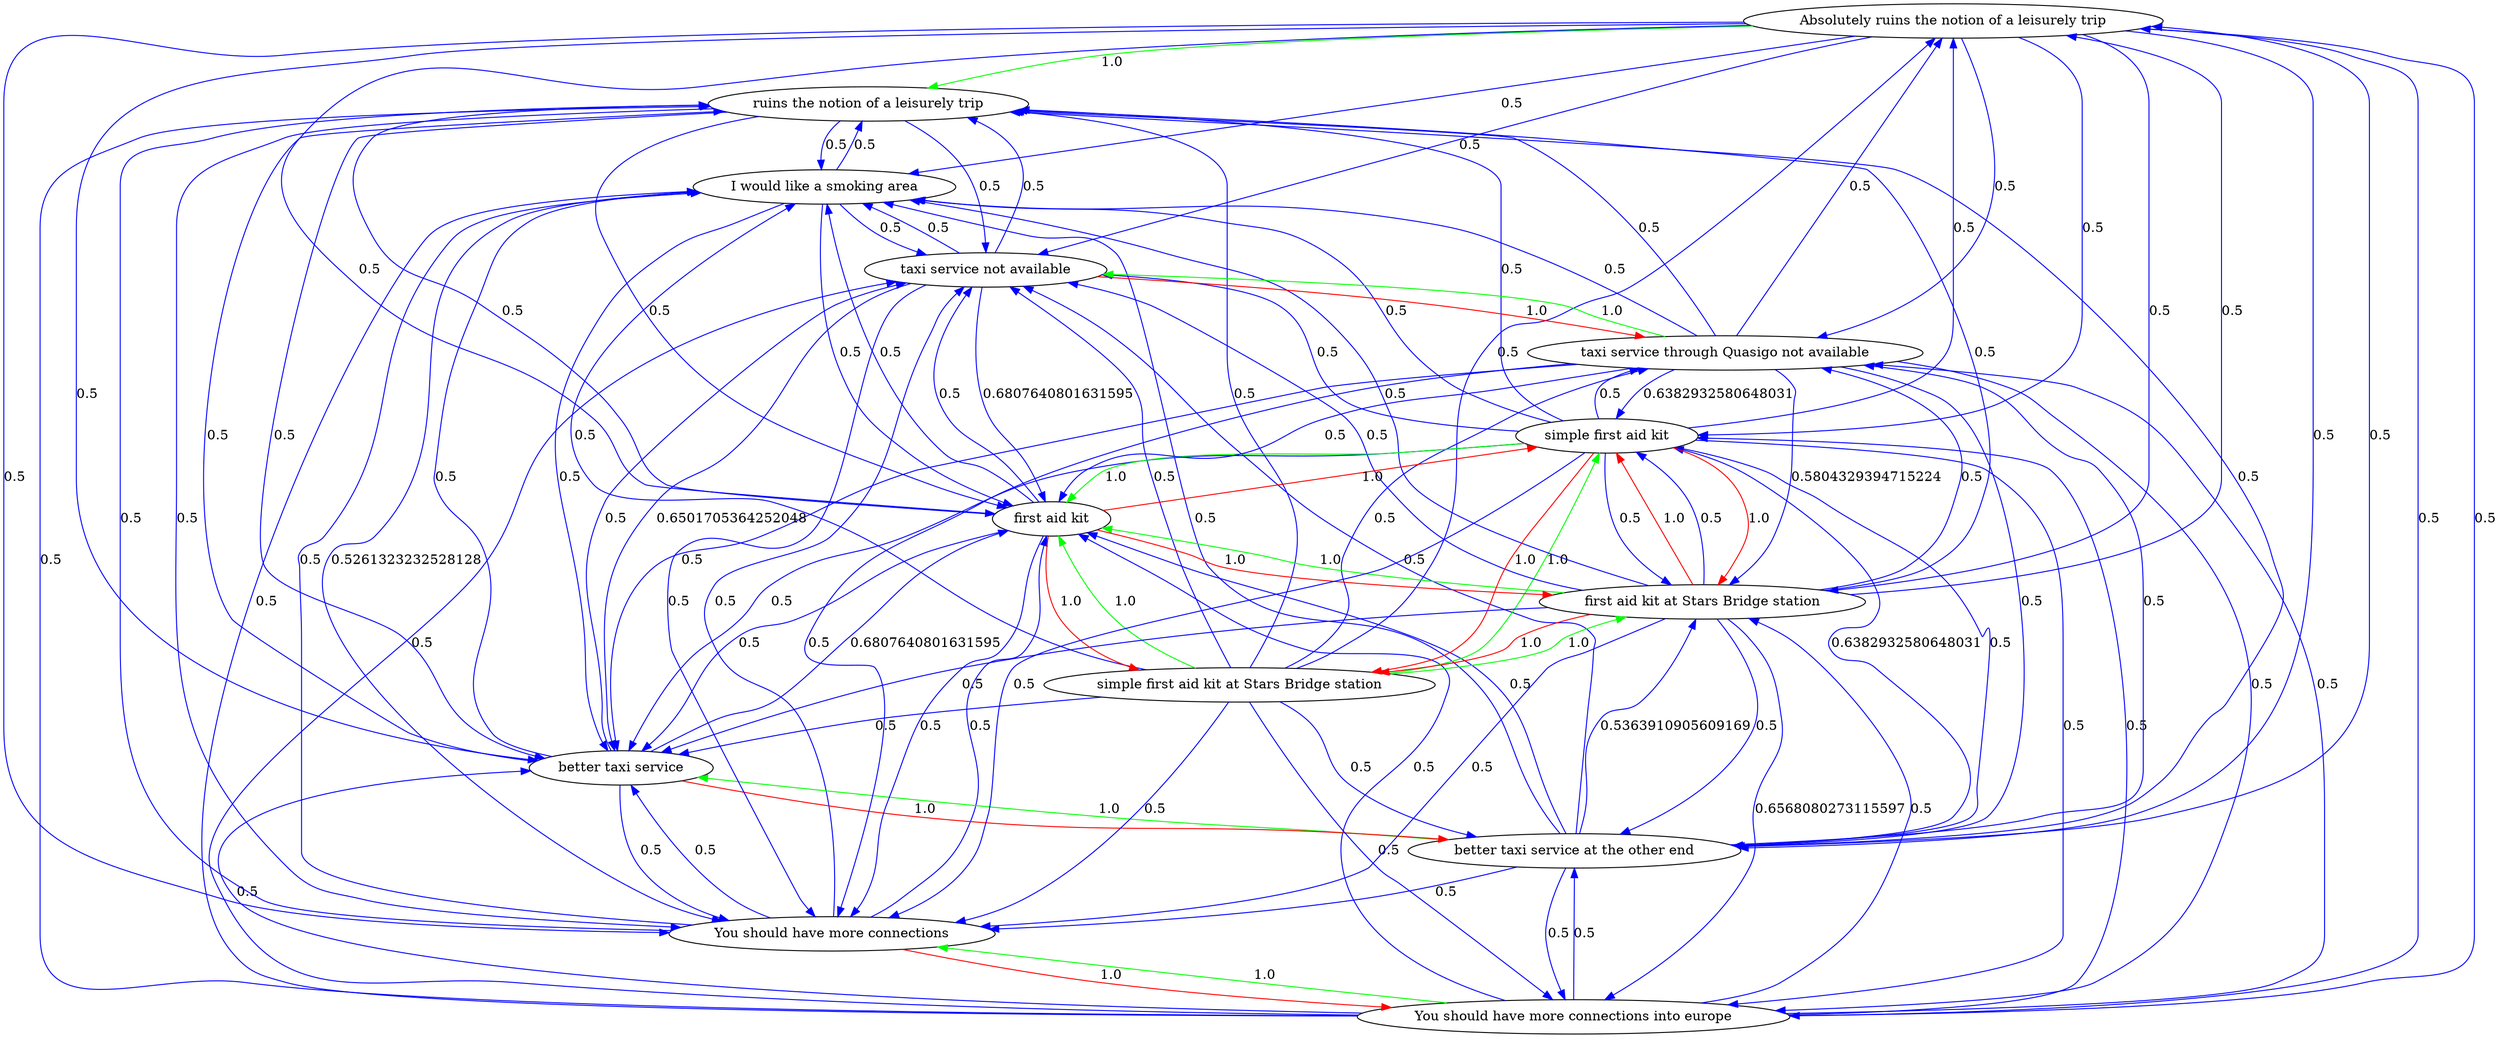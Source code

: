 digraph rawGraph {
"Absolutely ruins the notion of a leisurely trip";"ruins the notion of a leisurely trip";"I would like a smoking area";"You should have more connections into europe";"You should have more connections";"better taxi service at the other end";"better taxi service";"simple first aid kit at Stars Bridge station";"first aid kit at Stars Bridge station";"first aid kit";"simple first aid kit";"taxi service through Quasigo not available";"taxi service not available";"Absolutely ruins the notion of a leisurely trip" -> "ruins the notion of a leisurely trip" [label=1.0] [color=green]
"You should have more connections into europe" -> "You should have more connections" [label=1.0] [color=green]
"You should have more connections" -> "You should have more connections into europe" [label=1.0] [color=red]
"I would like a smoking area" -> "You should have more connections" [label=0.5261323232528128] [color=blue]
"You should have more connections" -> "I would like a smoking area" [label=0.5] [color=blue]
"You should have more connections" -> "ruins the notion of a leisurely trip" [label=0.5] [color=blue]
"ruins the notion of a leisurely trip" -> "You should have more connections" [label=0.5] [color=blue]
"Absolutely ruins the notion of a leisurely trip" -> "You should have more connections into europe" [label=0.5] [color=blue]
"You should have more connections into europe" -> "Absolutely ruins the notion of a leisurely trip" [label=0.5] [color=blue]
"Absolutely ruins the notion of a leisurely trip" -> "You should have more connections" [label=0.5] [color=blue]
"ruins the notion of a leisurely trip" -> "I would like a smoking area" [label=0.5] [color=blue]
"I would like a smoking area" -> "ruins the notion of a leisurely trip" [label=0.5] [color=blue]
"You should have more connections into europe" -> "I would like a smoking area" [label=0.5] [color=blue]
"You should have more connections into europe" -> "ruins the notion of a leisurely trip" [label=0.5] [color=blue]
"Absolutely ruins the notion of a leisurely trip" -> "I would like a smoking area" [label=0.5] [color=blue]
"better taxi service at the other end" -> "better taxi service" [label=1.0] [color=green]
"better taxi service" -> "better taxi service at the other end" [label=1.0] [color=red]
"You should have more connections" -> "better taxi service" [label=0.5] [color=blue]
"better taxi service" -> "You should have more connections" [label=0.5] [color=blue]
"You should have more connections into europe" -> "better taxi service at the other end" [label=0.5] [color=blue]
"better taxi service at the other end" -> "You should have more connections into europe" [label=0.5] [color=blue]
"better taxi service" -> "I would like a smoking area" [label=0.5] [color=blue]
"I would like a smoking area" -> "better taxi service" [label=0.5] [color=blue]
"better taxi service" -> "ruins the notion of a leisurely trip" [label=0.5] [color=blue]
"ruins the notion of a leisurely trip" -> "better taxi service" [label=0.5] [color=blue]
"Absolutely ruins the notion of a leisurely trip" -> "better taxi service at the other end" [label=0.5] [color=blue]
"Absolutely ruins the notion of a leisurely trip" -> "better taxi service" [label=0.5] [color=blue]
"You should have more connections into europe" -> "better taxi service" [label=0.5] [color=blue]
"better taxi service at the other end" -> "Absolutely ruins the notion of a leisurely trip" [label=0.5] [color=blue]
"better taxi service at the other end" -> "You should have more connections" [label=0.5] [color=blue]
"better taxi service at the other end" -> "I would like a smoking area" [label=0.5] [color=blue]
"better taxi service at the other end" -> "ruins the notion of a leisurely trip" [label=0.5] [color=blue]
"simple first aid kit at Stars Bridge station" -> "first aid kit at Stars Bridge station" [label=1.0] [color=green]
"first aid kit at Stars Bridge station" -> "first aid kit" [label=1.0] [color=green]
"simple first aid kit at Stars Bridge station" -> "simple first aid kit" [label=1.0] [color=green]
"simple first aid kit" -> "first aid kit" [label=1.0] [color=green]
"simple first aid kit at Stars Bridge station" -> "first aid kit" [label=1.0] [color=green]
"first aid kit at Stars Bridge station" -> "simple first aid kit at Stars Bridge station" [label=1.0] [color=red]
"first aid kit at Stars Bridge station" -> "simple first aid kit" [label=1.0] [color=red]
"first aid kit" -> "simple first aid kit at Stars Bridge station" [label=1.0] [color=red]
"first aid kit" -> "first aid kit at Stars Bridge station" [label=1.0] [color=red]
"first aid kit" -> "simple first aid kit" [label=1.0] [color=red]
"simple first aid kit" -> "simple first aid kit at Stars Bridge station" [label=1.0] [color=red]
"simple first aid kit" -> "first aid kit at Stars Bridge station" [label=1.0] [color=red]
"You should have more connections" -> "first aid kit" [label=0.5] [color=blue]
"first aid kit" -> "You should have more connections" [label=0.5] [color=blue]
"You should have more connections into europe" -> "simple first aid kit" [label=0.5] [color=blue]
"You should have more connections into europe" -> "first aid kit at Stars Bridge station" [label=0.5] [color=blue]
"simple first aid kit" -> "You should have more connections into europe" [label=0.5] [color=blue]
"first aid kit at Stars Bridge station" -> "You should have more connections into europe" [label=0.6568080273115597] [color=blue]
"first aid kit" -> "I would like a smoking area" [label=0.5] [color=blue]
"I would like a smoking area" -> "first aid kit" [label=0.5] [color=blue]
"better taxi service" -> "first aid kit" [label=0.6807640801631595] [color=blue]
"first aid kit" -> "better taxi service" [label=0.5] [color=blue]
"better taxi service at the other end" -> "simple first aid kit" [label=0.6382932580648031] [color=blue]
"better taxi service at the other end" -> "first aid kit at Stars Bridge station" [label=0.5363910905609169] [color=blue]
"simple first aid kit" -> "better taxi service at the other end" [label=0.5] [color=blue]
"first aid kit" -> "ruins the notion of a leisurely trip" [label=0.5] [color=blue]
"ruins the notion of a leisurely trip" -> "first aid kit" [label=0.5] [color=blue]
"Absolutely ruins the notion of a leisurely trip" -> "simple first aid kit" [label=0.5] [color=blue]
"Absolutely ruins the notion of a leisurely trip" -> "first aid kit at Stars Bridge station" [label=0.5] [color=blue]
"simple first aid kit" -> "Absolutely ruins the notion of a leisurely trip" [label=0.5] [color=blue]
"first aid kit at Stars Bridge station" -> "Absolutely ruins the notion of a leisurely trip" [label=0.5] [color=blue]
"Absolutely ruins the notion of a leisurely trip" -> "first aid kit" [label=0.5] [color=blue]
"You should have more connections into europe" -> "first aid kit" [label=0.5] [color=blue]
"better taxi service at the other end" -> "first aid kit" [label=0.5] [color=blue]
"simple first aid kit at Stars Bridge station" -> "You should have more connections into europe" [label=0.5] [color=blue]
"simple first aid kit at Stars Bridge station" -> "better taxi service at the other end" [label=0.5] [color=blue]
"simple first aid kit at Stars Bridge station" -> "Absolutely ruins the notion of a leisurely trip" [label=0.5] [color=blue]
"simple first aid kit at Stars Bridge station" -> "You should have more connections" [label=0.5] [color=blue]
"simple first aid kit at Stars Bridge station" -> "I would like a smoking area" [label=0.5] [color=blue]
"simple first aid kit at Stars Bridge station" -> "better taxi service" [label=0.5] [color=blue]
"simple first aid kit at Stars Bridge station" -> "ruins the notion of a leisurely trip" [label=0.5] [color=blue]
"first aid kit at Stars Bridge station" -> "better taxi service at the other end" [label=0.5] [color=blue]
"first aid kit at Stars Bridge station" -> "You should have more connections" [label=0.5] [color=blue]
"first aid kit at Stars Bridge station" -> "I would like a smoking area" [label=0.5] [color=blue]
"first aid kit at Stars Bridge station" -> "better taxi service" [label=0.5] [color=blue]
"first aid kit at Stars Bridge station" -> "simple first aid kit" [label=0.5] [color=blue]
"first aid kit at Stars Bridge station" -> "ruins the notion of a leisurely trip" [label=0.5] [color=blue]
"simple first aid kit" -> "You should have more connections" [label=0.5] [color=blue]
"simple first aid kit" -> "I would like a smoking area" [label=0.5] [color=blue]
"simple first aid kit" -> "better taxi service" [label=0.5] [color=blue]
"simple first aid kit" -> "ruins the notion of a leisurely trip" [label=0.5] [color=blue]
"simple first aid kit" -> "first aid kit at Stars Bridge station" [label=0.5] [color=blue]
"taxi service through Quasigo not available" -> "taxi service not available" [label=1.0] [color=green]
"taxi service not available" -> "taxi service through Quasigo not available" [label=1.0] [color=red]
"taxi service not available" -> "You should have more connections" [label=0.5] [color=blue]
"You should have more connections" -> "taxi service not available" [label=0.5] [color=blue]
"You should have more connections into europe" -> "taxi service through Quasigo not available" [label=0.5] [color=blue]
"taxi service through Quasigo not available" -> "You should have more connections into europe" [label=0.5] [color=blue]
"I would like a smoking area" -> "taxi service not available" [label=0.5] [color=blue]
"taxi service not available" -> "I would like a smoking area" [label=0.5] [color=blue]
"first aid kit" -> "taxi service not available" [label=0.5] [color=blue]
"taxi service not available" -> "first aid kit" [label=0.6807640801631595] [color=blue]
"simple first aid kit" -> "taxi service through Quasigo not available" [label=0.5] [color=blue]
"first aid kit at Stars Bridge station" -> "taxi service through Quasigo not available" [label=0.5] [color=blue]
"taxi service through Quasigo not available" -> "simple first aid kit" [label=0.6382932580648031] [color=blue]
"taxi service through Quasigo not available" -> "first aid kit at Stars Bridge station" [label=0.5804329394715224] [color=blue]
"taxi service not available" -> "better taxi service" [label=0.6501705364252048] [color=blue]
"taxi service not available" -> "ruins the notion of a leisurely trip" [label=0.5] [color=blue]
"ruins the notion of a leisurely trip" -> "taxi service not available" [label=0.5] [color=blue]
"Absolutely ruins the notion of a leisurely trip" -> "taxi service through Quasigo not available" [label=0.5] [color=blue]
"taxi service through Quasigo not available" -> "Absolutely ruins the notion of a leisurely trip" [label=0.5] [color=blue]
"Absolutely ruins the notion of a leisurely trip" -> "taxi service not available" [label=0.5] [color=blue]
"You should have more connections into europe" -> "taxi service not available" [label=0.5] [color=blue]
"better taxi service at the other end" -> "taxi service through Quasigo not available" [label=0.5] [color=blue]
"better taxi service at the other end" -> "taxi service not available" [label=0.5] [color=blue]
"better taxi service" -> "taxi service not available" [label=0.5] [color=blue]
"simple first aid kit at Stars Bridge station" -> "taxi service through Quasigo not available" [label=0.5] [color=blue]
"simple first aid kit at Stars Bridge station" -> "taxi service not available" [label=0.5] [color=blue]
"first aid kit at Stars Bridge station" -> "taxi service not available" [label=0.5] [color=blue]
"simple first aid kit" -> "taxi service not available" [label=0.5] [color=blue]
"taxi service through Quasigo not available" -> "better taxi service at the other end" [label=0.5] [color=blue]
"taxi service through Quasigo not available" -> "You should have more connections" [label=0.5] [color=blue]
"taxi service through Quasigo not available" -> "I would like a smoking area" [label=0.5] [color=blue]
"taxi service through Quasigo not available" -> "first aid kit" [label=0.5] [color=blue]
"taxi service through Quasigo not available" -> "better taxi service" [label=0.5] [color=blue]
"taxi service through Quasigo not available" -> "ruins the notion of a leisurely trip" [label=0.5] [color=blue]
}